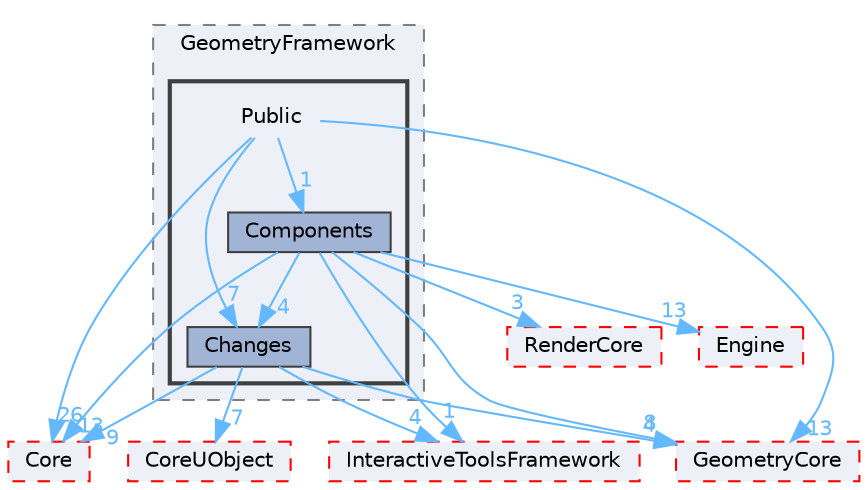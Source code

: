 digraph "Public"
{
 // INTERACTIVE_SVG=YES
 // LATEX_PDF_SIZE
  bgcolor="transparent";
  edge [fontname=Helvetica,fontsize=10,labelfontname=Helvetica,labelfontsize=10];
  node [fontname=Helvetica,fontsize=10,shape=box,height=0.2,width=0.4];
  compound=true
  subgraph clusterdir_da94b2574b3dcdac23bb4c06505616bf {
    graph [ bgcolor="#edf0f7", pencolor="grey50", label="GeometryFramework", fontname=Helvetica,fontsize=10 style="filled,dashed", URL="dir_da94b2574b3dcdac23bb4c06505616bf.html",tooltip=""]
  subgraph clusterdir_79ecce438bb565a38083fb063183c5a2 {
    graph [ bgcolor="#edf0f7", pencolor="grey25", label="", fontname=Helvetica,fontsize=10 style="filled,bold", URL="dir_79ecce438bb565a38083fb063183c5a2.html",tooltip=""]
    dir_79ecce438bb565a38083fb063183c5a2 [shape=plaintext, label="Public"];
  dir_e9917f2f8fd220ca18339d086f106a4a [label="Changes", fillcolor="#a2b4d6", color="grey25", style="filled", URL="dir_e9917f2f8fd220ca18339d086f106a4a.html",tooltip=""];
  dir_3e694e8d130c40c6a875353cd8b83116 [label="Components", fillcolor="#a2b4d6", color="grey25", style="filled", URL="dir_3e694e8d130c40c6a875353cd8b83116.html",tooltip=""];
  }
  }
  dir_0e6cddcc9caa1238c7f3774224afaa45 [label="Core", fillcolor="#edf0f7", color="red", style="filled,dashed", URL="dir_0e6cddcc9caa1238c7f3774224afaa45.html",tooltip=""];
  dir_1b3e874b84daba3b34ce7cbbd2916bbd [label="RenderCore", fillcolor="#edf0f7", color="red", style="filled,dashed", URL="dir_1b3e874b84daba3b34ce7cbbd2916bbd.html",tooltip=""];
  dir_4c499e5e32e2b4479ad7e552df73eeae [label="CoreUObject", fillcolor="#edf0f7", color="red", style="filled,dashed", URL="dir_4c499e5e32e2b4479ad7e552df73eeae.html",tooltip=""];
  dir_633ab565fb94068fd37272d8f8ea3297 [label="InteractiveToolsFramework", fillcolor="#edf0f7", color="red", style="filled,dashed", URL="dir_633ab565fb94068fd37272d8f8ea3297.html",tooltip=""];
  dir_800a28389bfec662d4af96c9be02c9b8 [label="GeometryCore", fillcolor="#edf0f7", color="red", style="filled,dashed", URL="dir_800a28389bfec662d4af96c9be02c9b8.html",tooltip=""];
  dir_fdf6aa5c3cf3805bb958134448d60562 [label="Engine", fillcolor="#edf0f7", color="red", style="filled,dashed", URL="dir_fdf6aa5c3cf3805bb958134448d60562.html",tooltip=""];
  dir_79ecce438bb565a38083fb063183c5a2->dir_0e6cddcc9caa1238c7f3774224afaa45 [headlabel="26", labeldistance=1.5 headhref="dir_000939_000266.html" href="dir_000939_000266.html" color="steelblue1" fontcolor="steelblue1"];
  dir_79ecce438bb565a38083fb063183c5a2->dir_3e694e8d130c40c6a875353cd8b83116 [headlabel="1", labeldistance=1.5 headhref="dir_000939_000232.html" href="dir_000939_000232.html" color="steelblue1" fontcolor="steelblue1"];
  dir_79ecce438bb565a38083fb063183c5a2->dir_800a28389bfec662d4af96c9be02c9b8 [headlabel="13", labeldistance=1.5 headhref="dir_000939_000439.html" href="dir_000939_000439.html" color="steelblue1" fontcolor="steelblue1"];
  dir_79ecce438bb565a38083fb063183c5a2->dir_e9917f2f8fd220ca18339d086f106a4a [headlabel="7", labeldistance=1.5 headhref="dir_000939_000124.html" href="dir_000939_000124.html" color="steelblue1" fontcolor="steelblue1"];
  dir_e9917f2f8fd220ca18339d086f106a4a->dir_0e6cddcc9caa1238c7f3774224afaa45 [headlabel="9", labeldistance=1.5 headhref="dir_000124_000266.html" href="dir_000124_000266.html" color="steelblue1" fontcolor="steelblue1"];
  dir_e9917f2f8fd220ca18339d086f106a4a->dir_4c499e5e32e2b4479ad7e552df73eeae [headlabel="7", labeldistance=1.5 headhref="dir_000124_000268.html" href="dir_000124_000268.html" color="steelblue1" fontcolor="steelblue1"];
  dir_e9917f2f8fd220ca18339d086f106a4a->dir_633ab565fb94068fd37272d8f8ea3297 [headlabel="4", labeldistance=1.5 headhref="dir_000124_000504.html" href="dir_000124_000504.html" color="steelblue1" fontcolor="steelblue1"];
  dir_e9917f2f8fd220ca18339d086f106a4a->dir_800a28389bfec662d4af96c9be02c9b8 [headlabel="4", labeldistance=1.5 headhref="dir_000124_000439.html" href="dir_000124_000439.html" color="steelblue1" fontcolor="steelblue1"];
  dir_3e694e8d130c40c6a875353cd8b83116->dir_0e6cddcc9caa1238c7f3774224afaa45 [headlabel="13", labeldistance=1.5 headhref="dir_000232_000266.html" href="dir_000232_000266.html" color="steelblue1" fontcolor="steelblue1"];
  dir_3e694e8d130c40c6a875353cd8b83116->dir_1b3e874b84daba3b34ce7cbbd2916bbd [headlabel="3", labeldistance=1.5 headhref="dir_000232_000959.html" href="dir_000232_000959.html" color="steelblue1" fontcolor="steelblue1"];
  dir_3e694e8d130c40c6a875353cd8b83116->dir_633ab565fb94068fd37272d8f8ea3297 [headlabel="1", labeldistance=1.5 headhref="dir_000232_000504.html" href="dir_000232_000504.html" color="steelblue1" fontcolor="steelblue1"];
  dir_3e694e8d130c40c6a875353cd8b83116->dir_800a28389bfec662d4af96c9be02c9b8 [headlabel="8", labeldistance=1.5 headhref="dir_000232_000439.html" href="dir_000232_000439.html" color="steelblue1" fontcolor="steelblue1"];
  dir_3e694e8d130c40c6a875353cd8b83116->dir_e9917f2f8fd220ca18339d086f106a4a [headlabel="4", labeldistance=1.5 headhref="dir_000232_000124.html" href="dir_000232_000124.html" color="steelblue1" fontcolor="steelblue1"];
  dir_3e694e8d130c40c6a875353cd8b83116->dir_fdf6aa5c3cf3805bb958134448d60562 [headlabel="13", labeldistance=1.5 headhref="dir_000232_000366.html" href="dir_000232_000366.html" color="steelblue1" fontcolor="steelblue1"];
}

